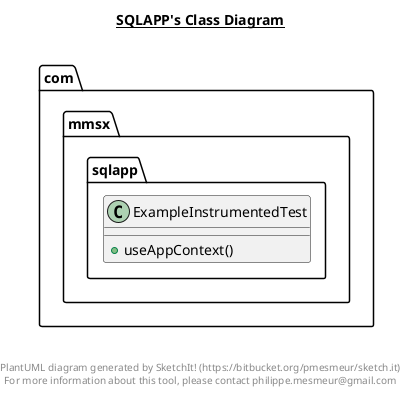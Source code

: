 @startuml

title __SQLAPP's Class Diagram__\n

  namespace com.mmsx.sqlapp {
    class com.mmsx.sqlapp.ExampleInstrumentedTest {
        + useAppContext()
    }
  }
  



right footer


PlantUML diagram generated by SketchIt! (https://bitbucket.org/pmesmeur/sketch.it)
For more information about this tool, please contact philippe.mesmeur@gmail.com
endfooter

@enduml

